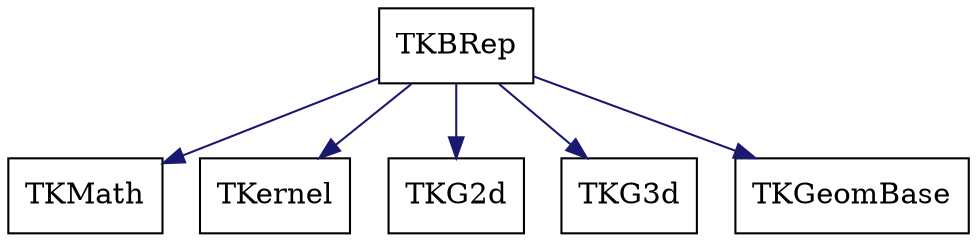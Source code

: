 digraph schema_TKBRep
{
	TKBRep [ URL = "toolkit_tkbrep.html", shape = box ]
	TKMath [ URL = "toolkit_tkmath.html" , shape = box ]
	TKBRep -> TKMath [ color = "midnightblue", style = "solid" ]
	TKernel [ URL = "toolkit_tkernel.html" , shape = box ]
	TKBRep -> TKernel [ color = "midnightblue", style = "solid" ]
	TKG2d [ URL = "toolkit_tkg2d.html" , shape = box ]
	TKBRep -> TKG2d [ color = "midnightblue", style = "solid" ]
	TKG3d [ URL = "toolkit_tkg3d.html" , shape = box ]
	TKBRep -> TKG3d [ color = "midnightblue", style = "solid" ]
	TKGeomBase [ URL = "toolkit_tkgeombase.html" , shape = box ]
	TKBRep -> TKGeomBase [ color = "midnightblue", style = "solid" ]
	aspect = 1
}
